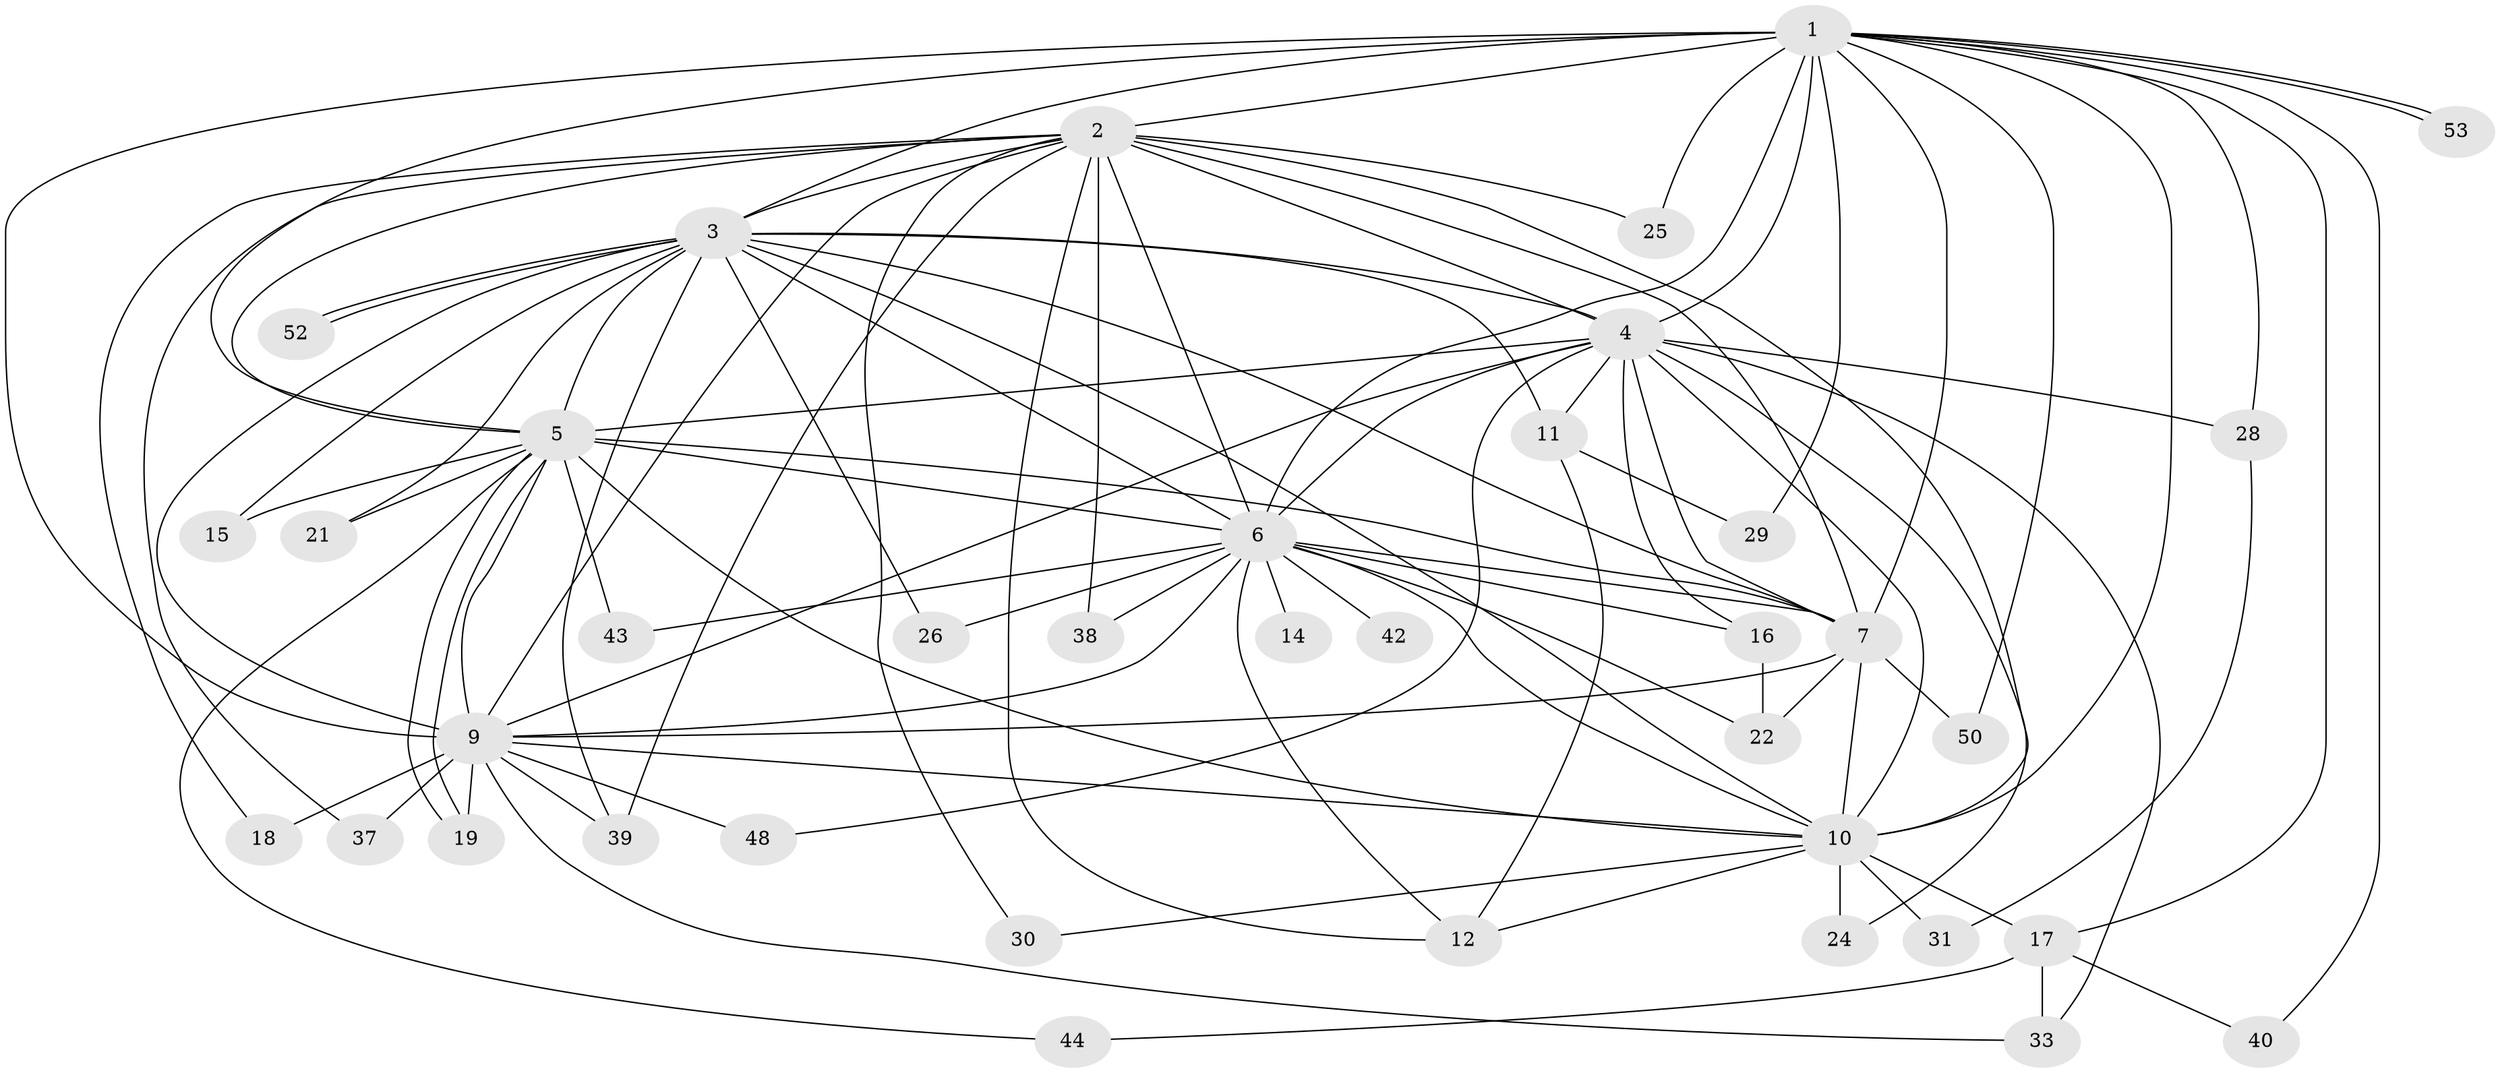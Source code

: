 // Generated by graph-tools (version 1.1) at 2025/23/03/03/25 07:23:44]
// undirected, 38 vertices, 98 edges
graph export_dot {
graph [start="1"]
  node [color=gray90,style=filled];
  1 [super="+45"];
  2 [super="+51"];
  3 [super="+46"];
  4 [super="+41"];
  5 [super="+20"];
  6 [super="+8"];
  7 [super="+32"];
  9 [super="+23"];
  10 [super="+49"];
  11;
  12 [super="+13"];
  14;
  15;
  16;
  17 [super="+27"];
  18;
  19;
  21 [super="+36"];
  22 [super="+35"];
  24;
  25 [super="+34"];
  26;
  28;
  29;
  30;
  31;
  33 [super="+47"];
  37;
  38;
  39;
  40;
  42;
  43;
  44;
  48;
  50;
  52;
  53;
  1 -- 2;
  1 -- 3;
  1 -- 4 [weight=2];
  1 -- 5;
  1 -- 6 [weight=2];
  1 -- 7 [weight=2];
  1 -- 9;
  1 -- 10;
  1 -- 17;
  1 -- 25 [weight=2];
  1 -- 28;
  1 -- 29;
  1 -- 40;
  1 -- 50;
  1 -- 53;
  1 -- 53;
  2 -- 3;
  2 -- 4;
  2 -- 5;
  2 -- 6 [weight=2];
  2 -- 7;
  2 -- 9;
  2 -- 10 [weight=2];
  2 -- 18;
  2 -- 25;
  2 -- 30;
  2 -- 37;
  2 -- 38;
  2 -- 39;
  2 -- 12;
  3 -- 4 [weight=2];
  3 -- 5;
  3 -- 6 [weight=2];
  3 -- 7;
  3 -- 9;
  3 -- 10;
  3 -- 11;
  3 -- 15;
  3 -- 26;
  3 -- 52;
  3 -- 52;
  3 -- 21;
  3 -- 39;
  4 -- 5;
  4 -- 6 [weight=2];
  4 -- 7;
  4 -- 9;
  4 -- 10;
  4 -- 11;
  4 -- 16;
  4 -- 24;
  4 -- 28;
  4 -- 33;
  4 -- 48;
  5 -- 6 [weight=3];
  5 -- 7;
  5 -- 9;
  5 -- 10;
  5 -- 15;
  5 -- 19;
  5 -- 19;
  5 -- 21 [weight=2];
  5 -- 43;
  5 -- 44;
  6 -- 7 [weight=2];
  6 -- 9 [weight=2];
  6 -- 10 [weight=2];
  6 -- 14 [weight=2];
  6 -- 26;
  6 -- 42 [weight=2];
  6 -- 38;
  6 -- 43;
  6 -- 16;
  6 -- 22;
  6 -- 12;
  7 -- 9;
  7 -- 10;
  7 -- 22;
  7 -- 50;
  9 -- 10;
  9 -- 18;
  9 -- 37;
  9 -- 39;
  9 -- 48;
  9 -- 19;
  9 -- 33;
  10 -- 12;
  10 -- 17 [weight=2];
  10 -- 24;
  10 -- 30;
  10 -- 31;
  11 -- 12;
  11 -- 29;
  16 -- 22;
  17 -- 44;
  17 -- 40;
  17 -- 33;
  28 -- 31;
}

